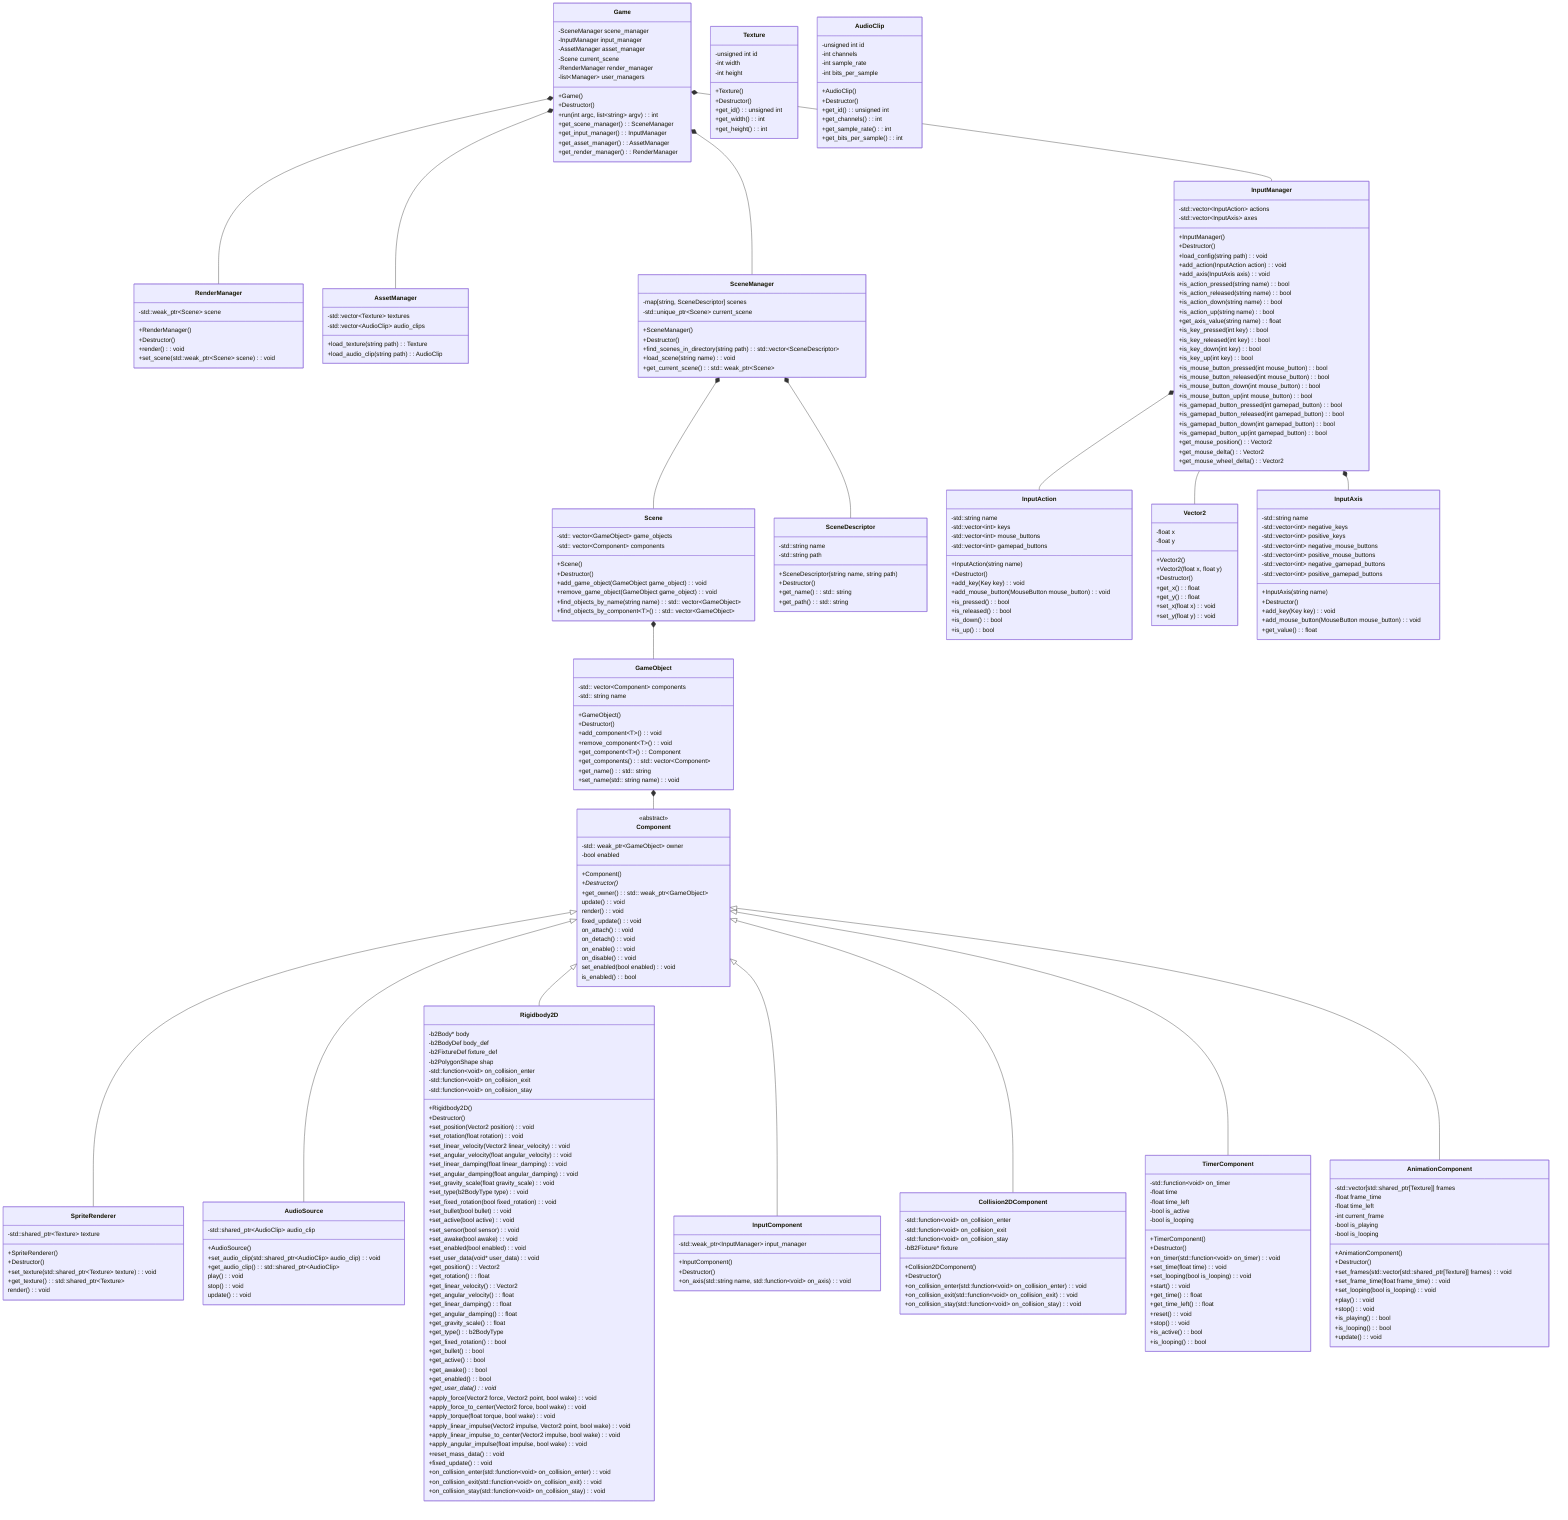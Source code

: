 classDiagram
    class Game {
        -SceneManager scene_manager
        -InputManager input_manager
        -AssetManager asset_manager
        -Scene current_scene
        -RenderManager render_manager
        -list~Manager~ user_managers
        +Game()
        +Destructor()
        +run(int argc, list~string~ argv): int
        +get_scene_manager(): SceneManager
        +get_input_manager(): InputManager
        +get_asset_manager(): AssetManager
        +get_render_manager(): RenderManager
    }

    class Scene {
        -std:: vector~GameObject~ game_objects
        -std:: vector~Component~ components
        +Scene()
        +Destructor()
        +add_game_object(GameObject game_object): void
        +remove_game_object(GameObject game_object): void
        +find_objects_by_name(string name): std:: vector~GameObject~
        +find_objects_by_component~T~ (): std:: vector~GameObject~
    }

    class GameObject {
        -std:: vector~Component~ components
        -std:: string name
        +GameObject()
        +Destructor()
        +add_component~T~ (): void
        +remove_component~T~ (): void
        +get_component~T~ (): Component
        +get_components(): std:: vector~Component~
        +get_name(): std:: string
        +set_name(std:: string name): void
    }

    class Component {
        -std:: weak_ptr~GameObject~ owner
        -bool enabled

        +Component()
        +Destructor()*
        +get_owner(): std:: weak_ptr~GameObject~
        update(): void
        render(): void
        fixed_update(): void

        on_attach(): void
        on_detach(): void

        on_enable(): void
        on_disable(): void

        set_enabled(bool enabled): void
        is_enabled(): bool
    }
    <<abstract>> Component

    class RenderManager {
        -std::weak_ptr~Scene~ scene

        +RenderManager()
        +Destructor()

        +render(): void
        +set_scene(std::weak_ptr~Scene~ scene): void
    }

    class AssetManager {
        -std::vector~Texture~ textures
        -std::vector~AudioClip~ audio_clips

        +load_texture(string path): Texture
        +load_audio_clip(string path): AudioClip
    }

    class SceneDescriptor {
        -std::string name
        -std::string path

        +SceneDescriptor(string name, string path)
        +Destructor()

        +get_name(): std:: string
        +get_path(): std:: string
    }

    class SceneManager {
        -map[string, SceneDescriptor] scenes
        -std::unique_ptr~Scene~ current_scene

        +SceneManager()
        +Destructor()

        +find_scenes_in_directory(string path): std::vector~SceneDescriptor~
        +load_scene(string name): void
        +get_current_scene(): std:: weak_ptr~Scene~
    }

    class InputAction {
        -std::string name
        -std::vector~int~ keys
        -std::vector~int~ mouse_buttons
        -std::vector~int~ gamepad_buttons

        +InputAction(string name)
        +Destructor()

        +add_key(Key key): void
        +add_mouse_button(MouseButton mouse_button): void
        +is_pressed(): bool
        +is_released(): bool
        +is_down(): bool
        +is_up(): bool
    }

    class Vector2 {
        -float x
        -float y

        +Vector2()
        +Vector2(float x, float y)
        +Destructor()

        +get_x(): float
        +get_y(): float
        +set_x(float x): void
        +set_y(float y): void
    }

    class InputAxis {
        -std::string name
        -std::vector~int~ negative_keys
        -std::vector~int~ positive_keys

        -std::vector~int~ negative_mouse_buttons
        -std::vector~int~ positive_mouse_buttons

        -std::vector~int~ negative_gamepad_buttons
        -std::vector~int~ positive_gamepad_buttons

        +InputAxis(string name)
        +Destructor()

        +add_key(Key key): void
        +add_mouse_button(MouseButton mouse_button): void
        +get_value(): float
    }

    class InputManager {
        -std::vector~InputAction~ actions
        -std::vector~InputAxis~ axes

        +InputManager()
        +Destructor()

        +load_config(string path): void
        +add_action(InputAction action): void
        +add_axis(InputAxis axis): void

        +is_action_pressed(string name): bool
        +is_action_released(string name): bool
        +is_action_down(string name): bool
        +is_action_up(string name): bool

        +get_axis_value(string name): float

        +is_key_pressed(int key): bool
        +is_key_released(int key): bool
        +is_key_down(int key): bool
        +is_key_up(int key): bool

        +is_mouse_button_pressed(int mouse_button): bool
        +is_mouse_button_released(int mouse_button): bool
        +is_mouse_button_down(int mouse_button): bool
        +is_mouse_button_up(int mouse_button): bool

        +is_gamepad_button_pressed(int gamepad_button): bool
        +is_gamepad_button_released(int gamepad_button): bool
        +is_gamepad_button_down(int gamepad_button): bool
        +is_gamepad_button_up(int gamepad_button): bool

        +get_mouse_position(): Vector2
        +get_mouse_delta(): Vector2
        +get_mouse_wheel_delta(): Vector2
    }

    class SpriteRenderer {
        -std::shared_ptr~Texture~ texture

        +SpriteRenderer()
        +Destructor()

        +set_texture(std::shared_ptr~Texture~ texture): void
        +get_texture(): std::shared_ptr~Texture~

        render(): void
    }

class Texture {
        -unsigned int id
        -int width
        -int height

        +Texture()
        +Destructor()

        +get_id(): unsigned int
        +get_width(): int
        +get_height(): int
    }

    class AudioClip {
        -unsigned int id
        -int channels
        -int sample_rate
        -int bits_per_sample

        +AudioClip()
        +Destructor()

        +get_id(): unsigned int
        +get_channels(): int
        +get_sample_rate(): int
        +get_bits_per_sample(): int
    }

    class AudioSource {
        -std::shared_ptr~AudioClip~ audio_clip

        +AudioSource()

        +set_audio_clip(std::shared_ptr~AudioClip~ audio_clip): void
        +get_audio_clip(): std::shared_ptr~AudioClip~

        play(): void
        stop(): void

        update(): void
    }

    class Rigidbody2D {

        -b2Body* body
        -b2BodyDef body_def
        -b2FixtureDef fixture_def
        -b2PolygonShape shap
        -std::function~void~ on_collision_enter
        -std::function~void~ on_collision_exit
        -std::function~void~ on_collision_stay

        +Rigidbody2D()
        +Destructor()


        +set_position(Vector2 position): void
        +set_rotation(float rotation): void
        +set_linear_velocity(Vector2 linear_velocity): void
        +set_angular_velocity(float angular_velocity): void
        +set_linear_damping(float linear_damping): void
        +set_angular_damping(float angular_damping): void
        +set_gravity_scale(float gravity_scale): void
        +set_type(b2BodyType type): void
        +set_fixed_rotation(bool fixed_rotation): void
        +set_bullet(bool bullet): void
        +set_active(bool active): void
        +set_sensor(bool sensor): void
        +set_awake(bool awake): void
        +set_enabled(bool enabled): void
        +set_user_data(void* user_data): void

        +get_position(): Vector2
        +get_rotation(): float
        +get_linear_velocity(): Vector2
        +get_angular_velocity(): float
        +get_linear_damping(): float
        +get_angular_damping(): float
        +get_gravity_scale(): float
        +get_type(): b2BodyType
        +get_fixed_rotation(): bool
        +get_bullet(): bool
        +get_active(): bool
        +get_awake(): bool
        +get_enabled(): bool
        +get_user_data(): void*

        +apply_force(Vector2 force, Vector2 point, bool wake): void
        +apply_force_to_center(Vector2 force, bool wake): void
        +apply_torque(float torque, bool wake): void
        +apply_linear_impulse(Vector2 impulse, Vector2 point, bool wake): void
        +apply_linear_impulse_to_center(Vector2 impulse, bool wake): void
        +apply_angular_impulse(float impulse, bool wake): void
        +reset_mass_data(): void


        +fixed_update(): void

        +on_collision_enter(std::function~void~ on_collision_enter): void
        +on_collision_exit(std::function~void~ on_collision_exit): void
        +on_collision_stay(std::function~void~ on_collision_stay): void
    }

    class Collision2DComponent {
        -std::function~void~ on_collision_enter
        -std::function~void~ on_collision_exit
        -std::function~void~ on_collision_stay
        -bB2Fixture* fixture

        +Collision2DComponent()
        +Destructor()

        +on_collision_enter(std::function~void~ on_collision_enter): void
        +on_collision_exit(std::function~void~ on_collision_exit): void
        +on_collision_stay(std::function~void~ on_collision_stay): void

    }

    class TimerComponent {
        -std::function~void~ on_timer
        -float time
        -float time_left
        -bool is_active
        -bool is_looping

        +TimerComponent()
        +Destructor()

        +on_timer(std::function~void~ on_timer): void
        +set_time(float time): void
        +set_looping(bool is_looping): void
        +start(): void
        +get_time(): float
        +get_time_left(): float
        +reset(): void
        +stop(): void
        +is_active(): bool
        +is_looping(): bool
    }

    class InputComponent {
        -std::weak_ptr~InputManager~ input_manager

        +InputComponent()
        +Destructor()

        +on_axis(std::string name, std::function~void~ on_axis): void
    }

    class AnimationComponent {
        -std::vector[std::shared_ptr[Texture]] frames
        -float frame_time
        -float time_left
        -int current_frame
        -bool is_playing
        -bool is_looping

        +AnimationComponent()
        +Destructor()

        +set_frames(std::vector[std::shared_ptr[Texture]] frames): void
        +set_frame_time(float frame_time): void
        +set_looping(bool is_looping): void
        +play(): void
        +stop(): void
        +is_playing(): bool
        +is_looping(): bool

        +update(): void
    }

    Game *-- InputManager
    Game *-- SceneManager
    Game *-- AssetManager
    Game *-- RenderManager
    SceneManager *-- Scene
    Scene *-- GameObject
    GameObject *-- Component
    SceneManager *-- SceneDescriptor

    InputManager *-- InputAction
    InputManager *-- InputAxis
    InputManager -- Vector2

    Component <|-- SpriteRenderer
    Component <|-- AudioSource
    Component <|-- Rigidbody2D
    Component <|-- InputComponent
    Component <|-- Collision2DComponent
    Component <|-- TimerComponent
    Component <|-- AnimationComponent